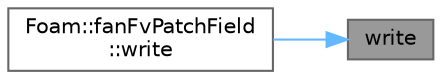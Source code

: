 digraph "write"
{
 // LATEX_PDF_SIZE
  bgcolor="transparent";
  edge [fontname=Helvetica,fontsize=10,labelfontname=Helvetica,labelfontsize=10];
  node [fontname=Helvetica,fontsize=10,shape=box,height=0.2,width=0.4];
  rankdir="RL";
  Node1 [id="Node000001",label="write",height=0.2,width=0.4,color="gray40", fillcolor="grey60", style="filled", fontcolor="black",tooltip=" "];
  Node1 -> Node2 [id="edge1_Node000001_Node000002",dir="back",color="steelblue1",style="solid",tooltip=" "];
  Node2 [id="Node000002",label="Foam::fanFvPatchField\l::write",height=0.2,width=0.4,color="grey40", fillcolor="white", style="filled",URL="$classFoam_1_1fanFvPatchField.html#a78cec3e4ecac4a89a3ad8d38f2ad21f5",tooltip=" "];
}
